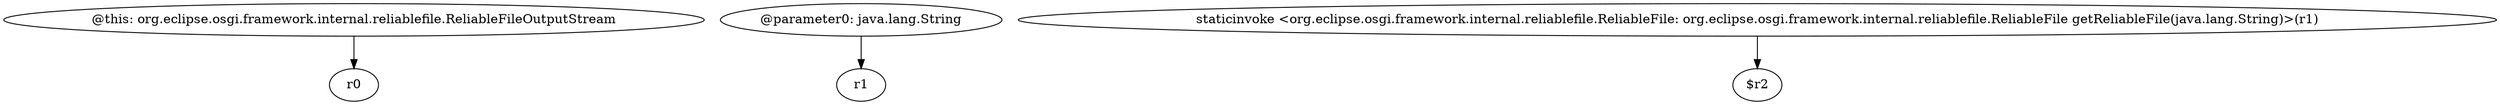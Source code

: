 digraph g {
0[label="@this: org.eclipse.osgi.framework.internal.reliablefile.ReliableFileOutputStream"]
1[label="r0"]
0->1[label=""]
2[label="@parameter0: java.lang.String"]
3[label="r1"]
2->3[label=""]
4[label="staticinvoke <org.eclipse.osgi.framework.internal.reliablefile.ReliableFile: org.eclipse.osgi.framework.internal.reliablefile.ReliableFile getReliableFile(java.lang.String)>(r1)"]
5[label="$r2"]
4->5[label=""]
}